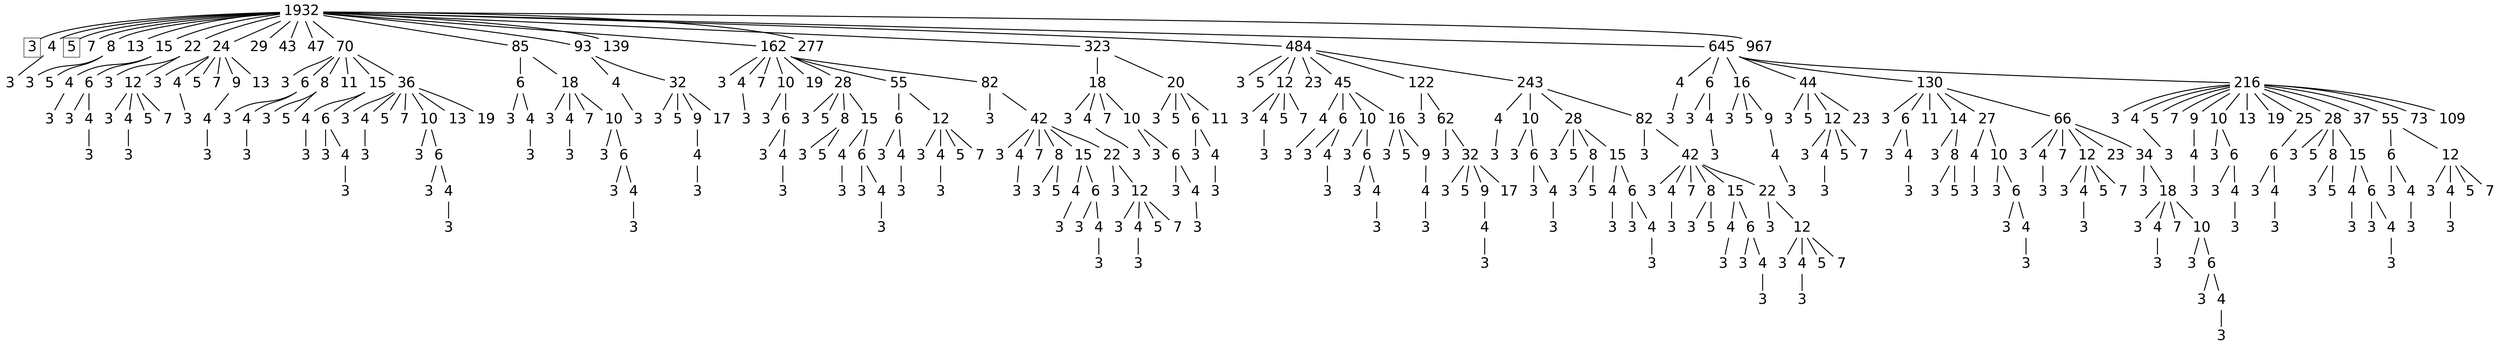 digraph graph_name {
 graph[nodesep = 0.1];
 edge[dir=none, style=bold];
 node[ fontname = "Helvetica", shape = plaintext, width = 0.25, height = 0.25, fontsize=30];
s1932;
s1932_3;
s1932_4;
s1932_4_3;
s1932_5;
s1932_7;
s1932_8;
s1932_8_3;
s1932_8_5;
s1932_13;
s1932_15;
s1932_15_4;
s1932_15_4_3;
s1932_15_6;
s1932_15_6_3;
s1932_15_6_4;
s1932_15_6_4_3;
s1932_22;
s1932_22_3;
s1932_22_12;
s1932_22_12_3;
s1932_22_12_4;
s1932_22_12_4_3;
s1932_22_12_5;
s1932_22_12_7;
s1932_24;
s1932_24_3;
s1932_24_4;
s1932_24_4_3;
s1932_24_5;
s1932_24_7;
s1932_24_9;
s1932_24_9_4;
s1932_24_9_4_3;
s1932_24_13;
s1932_29;
s1932_43;
s1932_47;
s1932_70;
s1932_70_3;
s1932_70_6;
s1932_70_6_3;
s1932_70_6_4;
s1932_70_6_4_3;
s1932_70_8;
s1932_70_8_3;
s1932_70_8_5;
s1932_70_11;
s1932_70_15;
s1932_70_15_4;
s1932_70_15_4_3;
s1932_70_15_6;
s1932_70_15_6_3;
s1932_70_15_6_4;
s1932_70_15_6_4_3;
s1932_70_36;
s1932_70_36_3;
s1932_70_36_4;
s1932_70_36_4_3;
s1932_70_36_5;
s1932_70_36_7;
s1932_70_36_10;
s1932_70_36_10_3;
s1932_70_36_10_6;
s1932_70_36_10_6_3;
s1932_70_36_10_6_4;
s1932_70_36_10_6_4_3;
s1932_70_36_13;
s1932_70_36_19;
s1932_85;
s1932_85_6;
s1932_85_6_3;
s1932_85_6_4;
s1932_85_6_4_3;
s1932_85_18;
s1932_85_18_3;
s1932_85_18_4;
s1932_85_18_4_3;
s1932_85_18_7;
s1932_85_18_10;
s1932_85_18_10_3;
s1932_85_18_10_6;
s1932_85_18_10_6_3;
s1932_85_18_10_6_4;
s1932_85_18_10_6_4_3;
s1932_93;
s1932_93_4;
s1932_93_4_3;
s1932_93_32;
s1932_93_32_3;
s1932_93_32_5;
s1932_93_32_9;
s1932_93_32_9_4;
s1932_93_32_9_4_3;
s1932_93_32_17;
s1932_139;
s1932_162;
s1932_162_3;
s1932_162_4;
s1932_162_4_3;
s1932_162_7;
s1932_162_10;
s1932_162_10_3;
s1932_162_10_6;
s1932_162_10_6_3;
s1932_162_10_6_4;
s1932_162_10_6_4_3;
s1932_162_19;
s1932_162_28;
s1932_162_28_3;
s1932_162_28_5;
s1932_162_28_8;
s1932_162_28_8_3;
s1932_162_28_8_5;
s1932_162_28_15;
s1932_162_28_15_4;
s1932_162_28_15_4_3;
s1932_162_28_15_6;
s1932_162_28_15_6_3;
s1932_162_28_15_6_4;
s1932_162_28_15_6_4_3;
s1932_162_55;
s1932_162_55_6;
s1932_162_55_6_3;
s1932_162_55_6_4;
s1932_162_55_6_4_3;
s1932_162_55_12;
s1932_162_55_12_3;
s1932_162_55_12_4;
s1932_162_55_12_4_3;
s1932_162_55_12_5;
s1932_162_55_12_7;
s1932_162_82;
s1932_162_82_3;
s1932_162_82_42;
s1932_162_82_42_3;
s1932_162_82_42_4;
s1932_162_82_42_4_3;
s1932_162_82_42_7;
s1932_162_82_42_8;
s1932_162_82_42_8_3;
s1932_162_82_42_8_5;
s1932_162_82_42_15;
s1932_162_82_42_15_4;
s1932_162_82_42_15_4_3;
s1932_162_82_42_15_6;
s1932_162_82_42_15_6_3;
s1932_162_82_42_15_6_4;
s1932_162_82_42_15_6_4_3;
s1932_162_82_42_22;
s1932_162_82_42_22_3;
s1932_162_82_42_22_12;
s1932_162_82_42_22_12_3;
s1932_162_82_42_22_12_4;
s1932_162_82_42_22_12_4_3;
s1932_162_82_42_22_12_5;
s1932_162_82_42_22_12_7;
s1932_277;
s1932_323;
s1932_323_18;
s1932_323_18_3;
s1932_323_18_4;
s1932_323_18_4_3;
s1932_323_18_7;
s1932_323_18_10;
s1932_323_18_10_3;
s1932_323_18_10_6;
s1932_323_18_10_6_3;
s1932_323_18_10_6_4;
s1932_323_18_10_6_4_3;
s1932_323_20;
s1932_323_20_3;
s1932_323_20_5;
s1932_323_20_6;
s1932_323_20_6_3;
s1932_323_20_6_4;
s1932_323_20_6_4_3;
s1932_323_20_11;
s1932_484;
s1932_484_3;
s1932_484_5;
s1932_484_12;
s1932_484_12_3;
s1932_484_12_4;
s1932_484_12_4_3;
s1932_484_12_5;
s1932_484_12_7;
s1932_484_23;
s1932_484_45;
s1932_484_45_4;
s1932_484_45_4_3;
s1932_484_45_6;
s1932_484_45_6_3;
s1932_484_45_6_4;
s1932_484_45_6_4_3;
s1932_484_45_10;
s1932_484_45_10_3;
s1932_484_45_10_6;
s1932_484_45_10_6_3;
s1932_484_45_10_6_4;
s1932_484_45_10_6_4_3;
s1932_484_45_16;
s1932_484_45_16_3;
s1932_484_45_16_5;
s1932_484_45_16_9;
s1932_484_45_16_9_4;
s1932_484_45_16_9_4_3;
s1932_484_122;
s1932_484_122_3;
s1932_484_122_62;
s1932_484_122_62_3;
s1932_484_122_62_32;
s1932_484_122_62_32_3;
s1932_484_122_62_32_5;
s1932_484_122_62_32_9;
s1932_484_122_62_32_9_4;
s1932_484_122_62_32_9_4_3;
s1932_484_122_62_32_17;
s1932_484_243;
s1932_484_243_4;
s1932_484_243_4_3;
s1932_484_243_10;
s1932_484_243_10_3;
s1932_484_243_10_6;
s1932_484_243_10_6_3;
s1932_484_243_10_6_4;
s1932_484_243_10_6_4_3;
s1932_484_243_28;
s1932_484_243_28_3;
s1932_484_243_28_5;
s1932_484_243_28_8;
s1932_484_243_28_8_3;
s1932_484_243_28_8_5;
s1932_484_243_28_15;
s1932_484_243_28_15_4;
s1932_484_243_28_15_4_3;
s1932_484_243_28_15_6;
s1932_484_243_28_15_6_3;
s1932_484_243_28_15_6_4;
s1932_484_243_28_15_6_4_3;
s1932_484_243_82;
s1932_484_243_82_3;
s1932_484_243_82_42;
s1932_484_243_82_42_3;
s1932_484_243_82_42_4;
s1932_484_243_82_42_4_3;
s1932_484_243_82_42_7;
s1932_484_243_82_42_8;
s1932_484_243_82_42_8_3;
s1932_484_243_82_42_8_5;
s1932_484_243_82_42_15;
s1932_484_243_82_42_15_4;
s1932_484_243_82_42_15_4_3;
s1932_484_243_82_42_15_6;
s1932_484_243_82_42_15_6_3;
s1932_484_243_82_42_15_6_4;
s1932_484_243_82_42_15_6_4_3;
s1932_484_243_82_42_22;
s1932_484_243_82_42_22_3;
s1932_484_243_82_42_22_12;
s1932_484_243_82_42_22_12_3;
s1932_484_243_82_42_22_12_4;
s1932_484_243_82_42_22_12_4_3;
s1932_484_243_82_42_22_12_5;
s1932_484_243_82_42_22_12_7;
s1932_645;
s1932_645_4;
s1932_645_4_3;
s1932_645_6;
s1932_645_6_3;
s1932_645_6_4;
s1932_645_6_4_3;
s1932_645_16;
s1932_645_16_3;
s1932_645_16_5;
s1932_645_16_9;
s1932_645_16_9_4;
s1932_645_16_9_4_3;
s1932_645_44;
s1932_645_44_3;
s1932_645_44_5;
s1932_645_44_12;
s1932_645_44_12_3;
s1932_645_44_12_4;
s1932_645_44_12_4_3;
s1932_645_44_12_5;
s1932_645_44_12_7;
s1932_645_44_23;
s1932_645_130;
s1932_645_130_3;
s1932_645_130_6;
s1932_645_130_6_3;
s1932_645_130_6_4;
s1932_645_130_6_4_3;
s1932_645_130_11;
s1932_645_130_14;
s1932_645_130_14_3;
s1932_645_130_14_8;
s1932_645_130_14_8_3;
s1932_645_130_14_8_5;
s1932_645_130_27;
s1932_645_130_27_4;
s1932_645_130_27_4_3;
s1932_645_130_27_10;
s1932_645_130_27_10_3;
s1932_645_130_27_10_6;
s1932_645_130_27_10_6_3;
s1932_645_130_27_10_6_4;
s1932_645_130_27_10_6_4_3;
s1932_645_130_66;
s1932_645_130_66_3;
s1932_645_130_66_4;
s1932_645_130_66_4_3;
s1932_645_130_66_7;
s1932_645_130_66_12;
s1932_645_130_66_12_3;
s1932_645_130_66_12_4;
s1932_645_130_66_12_4_3;
s1932_645_130_66_12_5;
s1932_645_130_66_12_7;
s1932_645_130_66_23;
s1932_645_130_66_34;
s1932_645_130_66_34_3;
s1932_645_130_66_34_18;
s1932_645_130_66_34_18_3;
s1932_645_130_66_34_18_4;
s1932_645_130_66_34_18_4_3;
s1932_645_130_66_34_18_7;
s1932_645_130_66_34_18_10;
s1932_645_130_66_34_18_10_3;
s1932_645_130_66_34_18_10_6;
s1932_645_130_66_34_18_10_6_3;
s1932_645_130_66_34_18_10_6_4;
s1932_645_130_66_34_18_10_6_4_3;
s1932_645_216;
s1932_645_216_3;
s1932_645_216_4;
s1932_645_216_4_3;
s1932_645_216_5;
s1932_645_216_7;
s1932_645_216_9;
s1932_645_216_9_4;
s1932_645_216_9_4_3;
s1932_645_216_10;
s1932_645_216_10_3;
s1932_645_216_10_6;
s1932_645_216_10_6_3;
s1932_645_216_10_6_4;
s1932_645_216_10_6_4_3;
s1932_645_216_13;
s1932_645_216_19;
s1932_645_216_25;
s1932_645_216_25_6;
s1932_645_216_25_6_3;
s1932_645_216_25_6_4;
s1932_645_216_25_6_4_3;
s1932_645_216_28;
s1932_645_216_28_3;
s1932_645_216_28_5;
s1932_645_216_28_8;
s1932_645_216_28_8_3;
s1932_645_216_28_8_5;
s1932_645_216_28_15;
s1932_645_216_28_15_4;
s1932_645_216_28_15_4_3;
s1932_645_216_28_15_6;
s1932_645_216_28_15_6_3;
s1932_645_216_28_15_6_4;
s1932_645_216_28_15_6_4_3;
s1932_645_216_37;
s1932_645_216_55;
s1932_645_216_55_6;
s1932_645_216_55_6_3;
s1932_645_216_55_6_4;
s1932_645_216_55_6_4_3;
s1932_645_216_55_12;
s1932_645_216_55_12_3;
s1932_645_216_55_12_4;
s1932_645_216_55_12_4_3;
s1932_645_216_55_12_5;
s1932_645_216_55_12_7;
s1932_645_216_73;
s1932_645_216_109;
s1932_967;
s1932[label="1932" ];
s1932->s1932_3;
s1932_3[label="3" ;shape=box];
s1932->s1932_4;
s1932_4[label="4" ];
s1932_4->s1932_4_3;
s1932_4_3[label="3" ];
s1932->s1932_5;
s1932_5[label="5" ;shape=box];
s1932->s1932_7;
s1932_7[label="7" ];
s1932->s1932_8;
s1932_8[label="8" ];
s1932_8->s1932_8_3;
s1932_8_3[label="3" ];
s1932_8->s1932_8_5;
s1932_8_5[label="5" ];
s1932->s1932_13;
s1932_13[label="13" ];
s1932->s1932_15;
s1932_15[label="15" ];
s1932_15->s1932_15_4;
s1932_15_4[label="4" ];
s1932_15_4->s1932_15_4_3;
s1932_15_4_3[label="3" ];
s1932_15->s1932_15_6;
s1932_15_6[label="6" ];
s1932_15_6->s1932_15_6_3;
s1932_15_6_3[label="3" ];
s1932_15_6->s1932_15_6_4;
s1932_15_6_4[label="4" ];
s1932_15_6_4->s1932_15_6_4_3;
s1932_15_6_4_3[label="3" ];
s1932->s1932_22;
s1932_22[label="22" ];
s1932_22->s1932_22_3;
s1932_22_3[label="3" ];
s1932_22->s1932_22_12;
s1932_22_12[label="12" ];
s1932_22_12->s1932_22_12_3;
s1932_22_12_3[label="3" ];
s1932_22_12->s1932_22_12_4;
s1932_22_12_4[label="4" ];
s1932_22_12_4->s1932_22_12_4_3;
s1932_22_12_4_3[label="3" ];
s1932_22_12->s1932_22_12_5;
s1932_22_12_5[label="5" ];
s1932_22_12->s1932_22_12_7;
s1932_22_12_7[label="7" ];
s1932->s1932_24;
s1932_24[label="24" ];
s1932_24->s1932_24_3;
s1932_24_3[label="3" ];
s1932_24->s1932_24_4;
s1932_24_4[label="4" ];
s1932_24_4->s1932_24_4_3;
s1932_24_4_3[label="3" ];
s1932_24->s1932_24_5;
s1932_24_5[label="5" ];
s1932_24->s1932_24_7;
s1932_24_7[label="7" ];
s1932_24->s1932_24_9;
s1932_24_9[label="9" ];
s1932_24_9->s1932_24_9_4;
s1932_24_9_4[label="4" ];
s1932_24_9_4->s1932_24_9_4_3;
s1932_24_9_4_3[label="3" ];
s1932_24->s1932_24_13;
s1932_24_13[label="13" ];
s1932->s1932_29;
s1932_29[label="29" ];
s1932->s1932_43;
s1932_43[label="43" ];
s1932->s1932_47;
s1932_47[label="47" ];
s1932->s1932_70;
s1932_70[label="70" ];
s1932_70->s1932_70_3;
s1932_70_3[label="3" ];
s1932_70->s1932_70_6;
s1932_70_6[label="6" ];
s1932_70_6->s1932_70_6_3;
s1932_70_6_3[label="3" ];
s1932_70_6->s1932_70_6_4;
s1932_70_6_4[label="4" ];
s1932_70_6_4->s1932_70_6_4_3;
s1932_70_6_4_3[label="3" ];
s1932_70->s1932_70_8;
s1932_70_8[label="8" ];
s1932_70_8->s1932_70_8_3;
s1932_70_8_3[label="3" ];
s1932_70_8->s1932_70_8_5;
s1932_70_8_5[label="5" ];
s1932_70->s1932_70_11;
s1932_70_11[label="11" ];
s1932_70->s1932_70_15;
s1932_70_15[label="15" ];
s1932_70_15->s1932_70_15_4;
s1932_70_15_4[label="4" ];
s1932_70_15_4->s1932_70_15_4_3;
s1932_70_15_4_3[label="3" ];
s1932_70_15->s1932_70_15_6;
s1932_70_15_6[label="6" ];
s1932_70_15_6->s1932_70_15_6_3;
s1932_70_15_6_3[label="3" ];
s1932_70_15_6->s1932_70_15_6_4;
s1932_70_15_6_4[label="4" ];
s1932_70_15_6_4->s1932_70_15_6_4_3;
s1932_70_15_6_4_3[label="3" ];
s1932_70->s1932_70_36;
s1932_70_36[label="36" ];
s1932_70_36->s1932_70_36_3;
s1932_70_36_3[label="3" ];
s1932_70_36->s1932_70_36_4;
s1932_70_36_4[label="4" ];
s1932_70_36_4->s1932_70_36_4_3;
s1932_70_36_4_3[label="3" ];
s1932_70_36->s1932_70_36_5;
s1932_70_36_5[label="5" ];
s1932_70_36->s1932_70_36_7;
s1932_70_36_7[label="7" ];
s1932_70_36->s1932_70_36_10;
s1932_70_36_10[label="10" ];
s1932_70_36_10->s1932_70_36_10_3;
s1932_70_36_10_3[label="3" ];
s1932_70_36_10->s1932_70_36_10_6;
s1932_70_36_10_6[label="6" ];
s1932_70_36_10_6->s1932_70_36_10_6_3;
s1932_70_36_10_6_3[label="3" ];
s1932_70_36_10_6->s1932_70_36_10_6_4;
s1932_70_36_10_6_4[label="4" ];
s1932_70_36_10_6_4->s1932_70_36_10_6_4_3;
s1932_70_36_10_6_4_3[label="3" ];
s1932_70_36->s1932_70_36_13;
s1932_70_36_13[label="13" ];
s1932_70_36->s1932_70_36_19;
s1932_70_36_19[label="19" ];
s1932->s1932_85;
s1932_85[label="85" ];
s1932_85->s1932_85_6;
s1932_85_6[label="6" ];
s1932_85_6->s1932_85_6_3;
s1932_85_6_3[label="3" ];
s1932_85_6->s1932_85_6_4;
s1932_85_6_4[label="4" ];
s1932_85_6_4->s1932_85_6_4_3;
s1932_85_6_4_3[label="3" ];
s1932_85->s1932_85_18;
s1932_85_18[label="18" ];
s1932_85_18->s1932_85_18_3;
s1932_85_18_3[label="3" ];
s1932_85_18->s1932_85_18_4;
s1932_85_18_4[label="4" ];
s1932_85_18_4->s1932_85_18_4_3;
s1932_85_18_4_3[label="3" ];
s1932_85_18->s1932_85_18_7;
s1932_85_18_7[label="7" ];
s1932_85_18->s1932_85_18_10;
s1932_85_18_10[label="10" ];
s1932_85_18_10->s1932_85_18_10_3;
s1932_85_18_10_3[label="3" ];
s1932_85_18_10->s1932_85_18_10_6;
s1932_85_18_10_6[label="6" ];
s1932_85_18_10_6->s1932_85_18_10_6_3;
s1932_85_18_10_6_3[label="3" ];
s1932_85_18_10_6->s1932_85_18_10_6_4;
s1932_85_18_10_6_4[label="4" ];
s1932_85_18_10_6_4->s1932_85_18_10_6_4_3;
s1932_85_18_10_6_4_3[label="3" ];
s1932->s1932_93;
s1932_93[label="93" ];
s1932_93->s1932_93_4;
s1932_93_4[label="4" ];
s1932_93_4->s1932_93_4_3;
s1932_93_4_3[label="3" ];
s1932_93->s1932_93_32;
s1932_93_32[label="32" ];
s1932_93_32->s1932_93_32_3;
s1932_93_32_3[label="3" ];
s1932_93_32->s1932_93_32_5;
s1932_93_32_5[label="5" ];
s1932_93_32->s1932_93_32_9;
s1932_93_32_9[label="9" ];
s1932_93_32_9->s1932_93_32_9_4;
s1932_93_32_9_4[label="4" ];
s1932_93_32_9_4->s1932_93_32_9_4_3;
s1932_93_32_9_4_3[label="3" ];
s1932_93_32->s1932_93_32_17;
s1932_93_32_17[label="17" ];
s1932->s1932_139;
s1932_139[label="139" ];
s1932->s1932_162;
s1932_162[label="162" ];
s1932_162->s1932_162_3;
s1932_162_3[label="3" ];
s1932_162->s1932_162_4;
s1932_162_4[label="4" ];
s1932_162_4->s1932_162_4_3;
s1932_162_4_3[label="3" ];
s1932_162->s1932_162_7;
s1932_162_7[label="7" ];
s1932_162->s1932_162_10;
s1932_162_10[label="10" ];
s1932_162_10->s1932_162_10_3;
s1932_162_10_3[label="3" ];
s1932_162_10->s1932_162_10_6;
s1932_162_10_6[label="6" ];
s1932_162_10_6->s1932_162_10_6_3;
s1932_162_10_6_3[label="3" ];
s1932_162_10_6->s1932_162_10_6_4;
s1932_162_10_6_4[label="4" ];
s1932_162_10_6_4->s1932_162_10_6_4_3;
s1932_162_10_6_4_3[label="3" ];
s1932_162->s1932_162_19;
s1932_162_19[label="19" ];
s1932_162->s1932_162_28;
s1932_162_28[label="28" ];
s1932_162_28->s1932_162_28_3;
s1932_162_28_3[label="3" ];
s1932_162_28->s1932_162_28_5;
s1932_162_28_5[label="5" ];
s1932_162_28->s1932_162_28_8;
s1932_162_28_8[label="8" ];
s1932_162_28_8->s1932_162_28_8_3;
s1932_162_28_8_3[label="3" ];
s1932_162_28_8->s1932_162_28_8_5;
s1932_162_28_8_5[label="5" ];
s1932_162_28->s1932_162_28_15;
s1932_162_28_15[label="15" ];
s1932_162_28_15->s1932_162_28_15_4;
s1932_162_28_15_4[label="4" ];
s1932_162_28_15_4->s1932_162_28_15_4_3;
s1932_162_28_15_4_3[label="3" ];
s1932_162_28_15->s1932_162_28_15_6;
s1932_162_28_15_6[label="6" ];
s1932_162_28_15_6->s1932_162_28_15_6_3;
s1932_162_28_15_6_3[label="3" ];
s1932_162_28_15_6->s1932_162_28_15_6_4;
s1932_162_28_15_6_4[label="4" ];
s1932_162_28_15_6_4->s1932_162_28_15_6_4_3;
s1932_162_28_15_6_4_3[label="3" ];
s1932_162->s1932_162_55;
s1932_162_55[label="55" ];
s1932_162_55->s1932_162_55_6;
s1932_162_55_6[label="6" ];
s1932_162_55_6->s1932_162_55_6_3;
s1932_162_55_6_3[label="3" ];
s1932_162_55_6->s1932_162_55_6_4;
s1932_162_55_6_4[label="4" ];
s1932_162_55_6_4->s1932_162_55_6_4_3;
s1932_162_55_6_4_3[label="3" ];
s1932_162_55->s1932_162_55_12;
s1932_162_55_12[label="12" ];
s1932_162_55_12->s1932_162_55_12_3;
s1932_162_55_12_3[label="3" ];
s1932_162_55_12->s1932_162_55_12_4;
s1932_162_55_12_4[label="4" ];
s1932_162_55_12_4->s1932_162_55_12_4_3;
s1932_162_55_12_4_3[label="3" ];
s1932_162_55_12->s1932_162_55_12_5;
s1932_162_55_12_5[label="5" ];
s1932_162_55_12->s1932_162_55_12_7;
s1932_162_55_12_7[label="7" ];
s1932_162->s1932_162_82;
s1932_162_82[label="82" ];
s1932_162_82->s1932_162_82_3;
s1932_162_82_3[label="3" ];
s1932_162_82->s1932_162_82_42;
s1932_162_82_42[label="42" ];
s1932_162_82_42->s1932_162_82_42_3;
s1932_162_82_42_3[label="3" ];
s1932_162_82_42->s1932_162_82_42_4;
s1932_162_82_42_4[label="4" ];
s1932_162_82_42_4->s1932_162_82_42_4_3;
s1932_162_82_42_4_3[label="3" ];
s1932_162_82_42->s1932_162_82_42_7;
s1932_162_82_42_7[label="7" ];
s1932_162_82_42->s1932_162_82_42_8;
s1932_162_82_42_8[label="8" ];
s1932_162_82_42_8->s1932_162_82_42_8_3;
s1932_162_82_42_8_3[label="3" ];
s1932_162_82_42_8->s1932_162_82_42_8_5;
s1932_162_82_42_8_5[label="5" ];
s1932_162_82_42->s1932_162_82_42_15;
s1932_162_82_42_15[label="15" ];
s1932_162_82_42_15->s1932_162_82_42_15_4;
s1932_162_82_42_15_4[label="4" ];
s1932_162_82_42_15_4->s1932_162_82_42_15_4_3;
s1932_162_82_42_15_4_3[label="3" ];
s1932_162_82_42_15->s1932_162_82_42_15_6;
s1932_162_82_42_15_6[label="6" ];
s1932_162_82_42_15_6->s1932_162_82_42_15_6_3;
s1932_162_82_42_15_6_3[label="3" ];
s1932_162_82_42_15_6->s1932_162_82_42_15_6_4;
s1932_162_82_42_15_6_4[label="4" ];
s1932_162_82_42_15_6_4->s1932_162_82_42_15_6_4_3;
s1932_162_82_42_15_6_4_3[label="3" ];
s1932_162_82_42->s1932_162_82_42_22;
s1932_162_82_42_22[label="22" ];
s1932_162_82_42_22->s1932_162_82_42_22_3;
s1932_162_82_42_22_3[label="3" ];
s1932_162_82_42_22->s1932_162_82_42_22_12;
s1932_162_82_42_22_12[label="12" ];
s1932_162_82_42_22_12->s1932_162_82_42_22_12_3;
s1932_162_82_42_22_12_3[label="3" ];
s1932_162_82_42_22_12->s1932_162_82_42_22_12_4;
s1932_162_82_42_22_12_4[label="4" ];
s1932_162_82_42_22_12_4->s1932_162_82_42_22_12_4_3;
s1932_162_82_42_22_12_4_3[label="3" ];
s1932_162_82_42_22_12->s1932_162_82_42_22_12_5;
s1932_162_82_42_22_12_5[label="5" ];
s1932_162_82_42_22_12->s1932_162_82_42_22_12_7;
s1932_162_82_42_22_12_7[label="7" ];
s1932->s1932_277;
s1932_277[label="277" ];
s1932->s1932_323;
s1932_323[label="323" ];
s1932_323->s1932_323_18;
s1932_323_18[label="18" ];
s1932_323_18->s1932_323_18_3;
s1932_323_18_3[label="3" ];
s1932_323_18->s1932_323_18_4;
s1932_323_18_4[label="4" ];
s1932_323_18_4->s1932_323_18_4_3;
s1932_323_18_4_3[label="3" ];
s1932_323_18->s1932_323_18_7;
s1932_323_18_7[label="7" ];
s1932_323_18->s1932_323_18_10;
s1932_323_18_10[label="10" ];
s1932_323_18_10->s1932_323_18_10_3;
s1932_323_18_10_3[label="3" ];
s1932_323_18_10->s1932_323_18_10_6;
s1932_323_18_10_6[label="6" ];
s1932_323_18_10_6->s1932_323_18_10_6_3;
s1932_323_18_10_6_3[label="3" ];
s1932_323_18_10_6->s1932_323_18_10_6_4;
s1932_323_18_10_6_4[label="4" ];
s1932_323_18_10_6_4->s1932_323_18_10_6_4_3;
s1932_323_18_10_6_4_3[label="3" ];
s1932_323->s1932_323_20;
s1932_323_20[label="20" ];
s1932_323_20->s1932_323_20_3;
s1932_323_20_3[label="3" ];
s1932_323_20->s1932_323_20_5;
s1932_323_20_5[label="5" ];
s1932_323_20->s1932_323_20_6;
s1932_323_20_6[label="6" ];
s1932_323_20_6->s1932_323_20_6_3;
s1932_323_20_6_3[label="3" ];
s1932_323_20_6->s1932_323_20_6_4;
s1932_323_20_6_4[label="4" ];
s1932_323_20_6_4->s1932_323_20_6_4_3;
s1932_323_20_6_4_3[label="3" ];
s1932_323_20->s1932_323_20_11;
s1932_323_20_11[label="11" ];
s1932->s1932_484;
s1932_484[label="484" ];
s1932_484->s1932_484_3;
s1932_484_3[label="3" ];
s1932_484->s1932_484_5;
s1932_484_5[label="5" ];
s1932_484->s1932_484_12;
s1932_484_12[label="12" ];
s1932_484_12->s1932_484_12_3;
s1932_484_12_3[label="3" ];
s1932_484_12->s1932_484_12_4;
s1932_484_12_4[label="4" ];
s1932_484_12_4->s1932_484_12_4_3;
s1932_484_12_4_3[label="3" ];
s1932_484_12->s1932_484_12_5;
s1932_484_12_5[label="5" ];
s1932_484_12->s1932_484_12_7;
s1932_484_12_7[label="7" ];
s1932_484->s1932_484_23;
s1932_484_23[label="23" ];
s1932_484->s1932_484_45;
s1932_484_45[label="45" ];
s1932_484_45->s1932_484_45_4;
s1932_484_45_4[label="4" ];
s1932_484_45_4->s1932_484_45_4_3;
s1932_484_45_4_3[label="3" ];
s1932_484_45->s1932_484_45_6;
s1932_484_45_6[label="6" ];
s1932_484_45_6->s1932_484_45_6_3;
s1932_484_45_6_3[label="3" ];
s1932_484_45_6->s1932_484_45_6_4;
s1932_484_45_6_4[label="4" ];
s1932_484_45_6_4->s1932_484_45_6_4_3;
s1932_484_45_6_4_3[label="3" ];
s1932_484_45->s1932_484_45_10;
s1932_484_45_10[label="10" ];
s1932_484_45_10->s1932_484_45_10_3;
s1932_484_45_10_3[label="3" ];
s1932_484_45_10->s1932_484_45_10_6;
s1932_484_45_10_6[label="6" ];
s1932_484_45_10_6->s1932_484_45_10_6_3;
s1932_484_45_10_6_3[label="3" ];
s1932_484_45_10_6->s1932_484_45_10_6_4;
s1932_484_45_10_6_4[label="4" ];
s1932_484_45_10_6_4->s1932_484_45_10_6_4_3;
s1932_484_45_10_6_4_3[label="3" ];
s1932_484_45->s1932_484_45_16;
s1932_484_45_16[label="16" ];
s1932_484_45_16->s1932_484_45_16_3;
s1932_484_45_16_3[label="3" ];
s1932_484_45_16->s1932_484_45_16_5;
s1932_484_45_16_5[label="5" ];
s1932_484_45_16->s1932_484_45_16_9;
s1932_484_45_16_9[label="9" ];
s1932_484_45_16_9->s1932_484_45_16_9_4;
s1932_484_45_16_9_4[label="4" ];
s1932_484_45_16_9_4->s1932_484_45_16_9_4_3;
s1932_484_45_16_9_4_3[label="3" ];
s1932_484->s1932_484_122;
s1932_484_122[label="122" ];
s1932_484_122->s1932_484_122_3;
s1932_484_122_3[label="3" ];
s1932_484_122->s1932_484_122_62;
s1932_484_122_62[label="62" ];
s1932_484_122_62->s1932_484_122_62_3;
s1932_484_122_62_3[label="3" ];
s1932_484_122_62->s1932_484_122_62_32;
s1932_484_122_62_32[label="32" ];
s1932_484_122_62_32->s1932_484_122_62_32_3;
s1932_484_122_62_32_3[label="3" ];
s1932_484_122_62_32->s1932_484_122_62_32_5;
s1932_484_122_62_32_5[label="5" ];
s1932_484_122_62_32->s1932_484_122_62_32_9;
s1932_484_122_62_32_9[label="9" ];
s1932_484_122_62_32_9->s1932_484_122_62_32_9_4;
s1932_484_122_62_32_9_4[label="4" ];
s1932_484_122_62_32_9_4->s1932_484_122_62_32_9_4_3;
s1932_484_122_62_32_9_4_3[label="3" ];
s1932_484_122_62_32->s1932_484_122_62_32_17;
s1932_484_122_62_32_17[label="17" ];
s1932_484->s1932_484_243;
s1932_484_243[label="243" ];
s1932_484_243->s1932_484_243_4;
s1932_484_243_4[label="4" ];
s1932_484_243_4->s1932_484_243_4_3;
s1932_484_243_4_3[label="3" ];
s1932_484_243->s1932_484_243_10;
s1932_484_243_10[label="10" ];
s1932_484_243_10->s1932_484_243_10_3;
s1932_484_243_10_3[label="3" ];
s1932_484_243_10->s1932_484_243_10_6;
s1932_484_243_10_6[label="6" ];
s1932_484_243_10_6->s1932_484_243_10_6_3;
s1932_484_243_10_6_3[label="3" ];
s1932_484_243_10_6->s1932_484_243_10_6_4;
s1932_484_243_10_6_4[label="4" ];
s1932_484_243_10_6_4->s1932_484_243_10_6_4_3;
s1932_484_243_10_6_4_3[label="3" ];
s1932_484_243->s1932_484_243_28;
s1932_484_243_28[label="28" ];
s1932_484_243_28->s1932_484_243_28_3;
s1932_484_243_28_3[label="3" ];
s1932_484_243_28->s1932_484_243_28_5;
s1932_484_243_28_5[label="5" ];
s1932_484_243_28->s1932_484_243_28_8;
s1932_484_243_28_8[label="8" ];
s1932_484_243_28_8->s1932_484_243_28_8_3;
s1932_484_243_28_8_3[label="3" ];
s1932_484_243_28_8->s1932_484_243_28_8_5;
s1932_484_243_28_8_5[label="5" ];
s1932_484_243_28->s1932_484_243_28_15;
s1932_484_243_28_15[label="15" ];
s1932_484_243_28_15->s1932_484_243_28_15_4;
s1932_484_243_28_15_4[label="4" ];
s1932_484_243_28_15_4->s1932_484_243_28_15_4_3;
s1932_484_243_28_15_4_3[label="3" ];
s1932_484_243_28_15->s1932_484_243_28_15_6;
s1932_484_243_28_15_6[label="6" ];
s1932_484_243_28_15_6->s1932_484_243_28_15_6_3;
s1932_484_243_28_15_6_3[label="3" ];
s1932_484_243_28_15_6->s1932_484_243_28_15_6_4;
s1932_484_243_28_15_6_4[label="4" ];
s1932_484_243_28_15_6_4->s1932_484_243_28_15_6_4_3;
s1932_484_243_28_15_6_4_3[label="3" ];
s1932_484_243->s1932_484_243_82;
s1932_484_243_82[label="82" ];
s1932_484_243_82->s1932_484_243_82_3;
s1932_484_243_82_3[label="3" ];
s1932_484_243_82->s1932_484_243_82_42;
s1932_484_243_82_42[label="42" ];
s1932_484_243_82_42->s1932_484_243_82_42_3;
s1932_484_243_82_42_3[label="3" ];
s1932_484_243_82_42->s1932_484_243_82_42_4;
s1932_484_243_82_42_4[label="4" ];
s1932_484_243_82_42_4->s1932_484_243_82_42_4_3;
s1932_484_243_82_42_4_3[label="3" ];
s1932_484_243_82_42->s1932_484_243_82_42_7;
s1932_484_243_82_42_7[label="7" ];
s1932_484_243_82_42->s1932_484_243_82_42_8;
s1932_484_243_82_42_8[label="8" ];
s1932_484_243_82_42_8->s1932_484_243_82_42_8_3;
s1932_484_243_82_42_8_3[label="3" ];
s1932_484_243_82_42_8->s1932_484_243_82_42_8_5;
s1932_484_243_82_42_8_5[label="5" ];
s1932_484_243_82_42->s1932_484_243_82_42_15;
s1932_484_243_82_42_15[label="15" ];
s1932_484_243_82_42_15->s1932_484_243_82_42_15_4;
s1932_484_243_82_42_15_4[label="4" ];
s1932_484_243_82_42_15_4->s1932_484_243_82_42_15_4_3;
s1932_484_243_82_42_15_4_3[label="3" ];
s1932_484_243_82_42_15->s1932_484_243_82_42_15_6;
s1932_484_243_82_42_15_6[label="6" ];
s1932_484_243_82_42_15_6->s1932_484_243_82_42_15_6_3;
s1932_484_243_82_42_15_6_3[label="3" ];
s1932_484_243_82_42_15_6->s1932_484_243_82_42_15_6_4;
s1932_484_243_82_42_15_6_4[label="4" ];
s1932_484_243_82_42_15_6_4->s1932_484_243_82_42_15_6_4_3;
s1932_484_243_82_42_15_6_4_3[label="3" ];
s1932_484_243_82_42->s1932_484_243_82_42_22;
s1932_484_243_82_42_22[label="22" ];
s1932_484_243_82_42_22->s1932_484_243_82_42_22_3;
s1932_484_243_82_42_22_3[label="3" ];
s1932_484_243_82_42_22->s1932_484_243_82_42_22_12;
s1932_484_243_82_42_22_12[label="12" ];
s1932_484_243_82_42_22_12->s1932_484_243_82_42_22_12_3;
s1932_484_243_82_42_22_12_3[label="3" ];
s1932_484_243_82_42_22_12->s1932_484_243_82_42_22_12_4;
s1932_484_243_82_42_22_12_4[label="4" ];
s1932_484_243_82_42_22_12_4->s1932_484_243_82_42_22_12_4_3;
s1932_484_243_82_42_22_12_4_3[label="3" ];
s1932_484_243_82_42_22_12->s1932_484_243_82_42_22_12_5;
s1932_484_243_82_42_22_12_5[label="5" ];
s1932_484_243_82_42_22_12->s1932_484_243_82_42_22_12_7;
s1932_484_243_82_42_22_12_7[label="7" ];
s1932->s1932_645;
s1932_645[label="645" ];
s1932_645->s1932_645_4;
s1932_645_4[label="4" ];
s1932_645_4->s1932_645_4_3;
s1932_645_4_3[label="3" ];
s1932_645->s1932_645_6;
s1932_645_6[label="6" ];
s1932_645_6->s1932_645_6_3;
s1932_645_6_3[label="3" ];
s1932_645_6->s1932_645_6_4;
s1932_645_6_4[label="4" ];
s1932_645_6_4->s1932_645_6_4_3;
s1932_645_6_4_3[label="3" ];
s1932_645->s1932_645_16;
s1932_645_16[label="16" ];
s1932_645_16->s1932_645_16_3;
s1932_645_16_3[label="3" ];
s1932_645_16->s1932_645_16_5;
s1932_645_16_5[label="5" ];
s1932_645_16->s1932_645_16_9;
s1932_645_16_9[label="9" ];
s1932_645_16_9->s1932_645_16_9_4;
s1932_645_16_9_4[label="4" ];
s1932_645_16_9_4->s1932_645_16_9_4_3;
s1932_645_16_9_4_3[label="3" ];
s1932_645->s1932_645_44;
s1932_645_44[label="44" ];
s1932_645_44->s1932_645_44_3;
s1932_645_44_3[label="3" ];
s1932_645_44->s1932_645_44_5;
s1932_645_44_5[label="5" ];
s1932_645_44->s1932_645_44_12;
s1932_645_44_12[label="12" ];
s1932_645_44_12->s1932_645_44_12_3;
s1932_645_44_12_3[label="3" ];
s1932_645_44_12->s1932_645_44_12_4;
s1932_645_44_12_4[label="4" ];
s1932_645_44_12_4->s1932_645_44_12_4_3;
s1932_645_44_12_4_3[label="3" ];
s1932_645_44_12->s1932_645_44_12_5;
s1932_645_44_12_5[label="5" ];
s1932_645_44_12->s1932_645_44_12_7;
s1932_645_44_12_7[label="7" ];
s1932_645_44->s1932_645_44_23;
s1932_645_44_23[label="23" ];
s1932_645->s1932_645_130;
s1932_645_130[label="130" ];
s1932_645_130->s1932_645_130_3;
s1932_645_130_3[label="3" ];
s1932_645_130->s1932_645_130_6;
s1932_645_130_6[label="6" ];
s1932_645_130_6->s1932_645_130_6_3;
s1932_645_130_6_3[label="3" ];
s1932_645_130_6->s1932_645_130_6_4;
s1932_645_130_6_4[label="4" ];
s1932_645_130_6_4->s1932_645_130_6_4_3;
s1932_645_130_6_4_3[label="3" ];
s1932_645_130->s1932_645_130_11;
s1932_645_130_11[label="11" ];
s1932_645_130->s1932_645_130_14;
s1932_645_130_14[label="14" ];
s1932_645_130_14->s1932_645_130_14_3;
s1932_645_130_14_3[label="3" ];
s1932_645_130_14->s1932_645_130_14_8;
s1932_645_130_14_8[label="8" ];
s1932_645_130_14_8->s1932_645_130_14_8_3;
s1932_645_130_14_8_3[label="3" ];
s1932_645_130_14_8->s1932_645_130_14_8_5;
s1932_645_130_14_8_5[label="5" ];
s1932_645_130->s1932_645_130_27;
s1932_645_130_27[label="27" ];
s1932_645_130_27->s1932_645_130_27_4;
s1932_645_130_27_4[label="4" ];
s1932_645_130_27_4->s1932_645_130_27_4_3;
s1932_645_130_27_4_3[label="3" ];
s1932_645_130_27->s1932_645_130_27_10;
s1932_645_130_27_10[label="10" ];
s1932_645_130_27_10->s1932_645_130_27_10_3;
s1932_645_130_27_10_3[label="3" ];
s1932_645_130_27_10->s1932_645_130_27_10_6;
s1932_645_130_27_10_6[label="6" ];
s1932_645_130_27_10_6->s1932_645_130_27_10_6_3;
s1932_645_130_27_10_6_3[label="3" ];
s1932_645_130_27_10_6->s1932_645_130_27_10_6_4;
s1932_645_130_27_10_6_4[label="4" ];
s1932_645_130_27_10_6_4->s1932_645_130_27_10_6_4_3;
s1932_645_130_27_10_6_4_3[label="3" ];
s1932_645_130->s1932_645_130_66;
s1932_645_130_66[label="66" ];
s1932_645_130_66->s1932_645_130_66_3;
s1932_645_130_66_3[label="3" ];
s1932_645_130_66->s1932_645_130_66_4;
s1932_645_130_66_4[label="4" ];
s1932_645_130_66_4->s1932_645_130_66_4_3;
s1932_645_130_66_4_3[label="3" ];
s1932_645_130_66->s1932_645_130_66_7;
s1932_645_130_66_7[label="7" ];
s1932_645_130_66->s1932_645_130_66_12;
s1932_645_130_66_12[label="12" ];
s1932_645_130_66_12->s1932_645_130_66_12_3;
s1932_645_130_66_12_3[label="3" ];
s1932_645_130_66_12->s1932_645_130_66_12_4;
s1932_645_130_66_12_4[label="4" ];
s1932_645_130_66_12_4->s1932_645_130_66_12_4_3;
s1932_645_130_66_12_4_3[label="3" ];
s1932_645_130_66_12->s1932_645_130_66_12_5;
s1932_645_130_66_12_5[label="5" ];
s1932_645_130_66_12->s1932_645_130_66_12_7;
s1932_645_130_66_12_7[label="7" ];
s1932_645_130_66->s1932_645_130_66_23;
s1932_645_130_66_23[label="23" ];
s1932_645_130_66->s1932_645_130_66_34;
s1932_645_130_66_34[label="34" ];
s1932_645_130_66_34->s1932_645_130_66_34_3;
s1932_645_130_66_34_3[label="3" ];
s1932_645_130_66_34->s1932_645_130_66_34_18;
s1932_645_130_66_34_18[label="18" ];
s1932_645_130_66_34_18->s1932_645_130_66_34_18_3;
s1932_645_130_66_34_18_3[label="3" ];
s1932_645_130_66_34_18->s1932_645_130_66_34_18_4;
s1932_645_130_66_34_18_4[label="4" ];
s1932_645_130_66_34_18_4->s1932_645_130_66_34_18_4_3;
s1932_645_130_66_34_18_4_3[label="3" ];
s1932_645_130_66_34_18->s1932_645_130_66_34_18_7;
s1932_645_130_66_34_18_7[label="7" ];
s1932_645_130_66_34_18->s1932_645_130_66_34_18_10;
s1932_645_130_66_34_18_10[label="10" ];
s1932_645_130_66_34_18_10->s1932_645_130_66_34_18_10_3;
s1932_645_130_66_34_18_10_3[label="3" ];
s1932_645_130_66_34_18_10->s1932_645_130_66_34_18_10_6;
s1932_645_130_66_34_18_10_6[label="6" ];
s1932_645_130_66_34_18_10_6->s1932_645_130_66_34_18_10_6_3;
s1932_645_130_66_34_18_10_6_3[label="3" ];
s1932_645_130_66_34_18_10_6->s1932_645_130_66_34_18_10_6_4;
s1932_645_130_66_34_18_10_6_4[label="4" ];
s1932_645_130_66_34_18_10_6_4->s1932_645_130_66_34_18_10_6_4_3;
s1932_645_130_66_34_18_10_6_4_3[label="3" ];
s1932_645->s1932_645_216;
s1932_645_216[label="216" ];
s1932_645_216->s1932_645_216_3;
s1932_645_216_3[label="3" ];
s1932_645_216->s1932_645_216_4;
s1932_645_216_4[label="4" ];
s1932_645_216_4->s1932_645_216_4_3;
s1932_645_216_4_3[label="3" ];
s1932_645_216->s1932_645_216_5;
s1932_645_216_5[label="5" ];
s1932_645_216->s1932_645_216_7;
s1932_645_216_7[label="7" ];
s1932_645_216->s1932_645_216_9;
s1932_645_216_9[label="9" ];
s1932_645_216_9->s1932_645_216_9_4;
s1932_645_216_9_4[label="4" ];
s1932_645_216_9_4->s1932_645_216_9_4_3;
s1932_645_216_9_4_3[label="3" ];
s1932_645_216->s1932_645_216_10;
s1932_645_216_10[label="10" ];
s1932_645_216_10->s1932_645_216_10_3;
s1932_645_216_10_3[label="3" ];
s1932_645_216_10->s1932_645_216_10_6;
s1932_645_216_10_6[label="6" ];
s1932_645_216_10_6->s1932_645_216_10_6_3;
s1932_645_216_10_6_3[label="3" ];
s1932_645_216_10_6->s1932_645_216_10_6_4;
s1932_645_216_10_6_4[label="4" ];
s1932_645_216_10_6_4->s1932_645_216_10_6_4_3;
s1932_645_216_10_6_4_3[label="3" ];
s1932_645_216->s1932_645_216_13;
s1932_645_216_13[label="13" ];
s1932_645_216->s1932_645_216_19;
s1932_645_216_19[label="19" ];
s1932_645_216->s1932_645_216_25;
s1932_645_216_25[label="25" ];
s1932_645_216_25->s1932_645_216_25_6;
s1932_645_216_25_6[label="6" ];
s1932_645_216_25_6->s1932_645_216_25_6_3;
s1932_645_216_25_6_3[label="3" ];
s1932_645_216_25_6->s1932_645_216_25_6_4;
s1932_645_216_25_6_4[label="4" ];
s1932_645_216_25_6_4->s1932_645_216_25_6_4_3;
s1932_645_216_25_6_4_3[label="3" ];
s1932_645_216->s1932_645_216_28;
s1932_645_216_28[label="28" ];
s1932_645_216_28->s1932_645_216_28_3;
s1932_645_216_28_3[label="3" ];
s1932_645_216_28->s1932_645_216_28_5;
s1932_645_216_28_5[label="5" ];
s1932_645_216_28->s1932_645_216_28_8;
s1932_645_216_28_8[label="8" ];
s1932_645_216_28_8->s1932_645_216_28_8_3;
s1932_645_216_28_8_3[label="3" ];
s1932_645_216_28_8->s1932_645_216_28_8_5;
s1932_645_216_28_8_5[label="5" ];
s1932_645_216_28->s1932_645_216_28_15;
s1932_645_216_28_15[label="15" ];
s1932_645_216_28_15->s1932_645_216_28_15_4;
s1932_645_216_28_15_4[label="4" ];
s1932_645_216_28_15_4->s1932_645_216_28_15_4_3;
s1932_645_216_28_15_4_3[label="3" ];
s1932_645_216_28_15->s1932_645_216_28_15_6;
s1932_645_216_28_15_6[label="6" ];
s1932_645_216_28_15_6->s1932_645_216_28_15_6_3;
s1932_645_216_28_15_6_3[label="3" ];
s1932_645_216_28_15_6->s1932_645_216_28_15_6_4;
s1932_645_216_28_15_6_4[label="4" ];
s1932_645_216_28_15_6_4->s1932_645_216_28_15_6_4_3;
s1932_645_216_28_15_6_4_3[label="3" ];
s1932_645_216->s1932_645_216_37;
s1932_645_216_37[label="37" ];
s1932_645_216->s1932_645_216_55;
s1932_645_216_55[label="55" ];
s1932_645_216_55->s1932_645_216_55_6;
s1932_645_216_55_6[label="6" ];
s1932_645_216_55_6->s1932_645_216_55_6_3;
s1932_645_216_55_6_3[label="3" ];
s1932_645_216_55_6->s1932_645_216_55_6_4;
s1932_645_216_55_6_4[label="4" ];
s1932_645_216_55_6_4->s1932_645_216_55_6_4_3;
s1932_645_216_55_6_4_3[label="3" ];
s1932_645_216_55->s1932_645_216_55_12;
s1932_645_216_55_12[label="12" ];
s1932_645_216_55_12->s1932_645_216_55_12_3;
s1932_645_216_55_12_3[label="3" ];
s1932_645_216_55_12->s1932_645_216_55_12_4;
s1932_645_216_55_12_4[label="4" ];
s1932_645_216_55_12_4->s1932_645_216_55_12_4_3;
s1932_645_216_55_12_4_3[label="3" ];
s1932_645_216_55_12->s1932_645_216_55_12_5;
s1932_645_216_55_12_5[label="5" ];
s1932_645_216_55_12->s1932_645_216_55_12_7;
s1932_645_216_55_12_7[label="7" ];
s1932_645_216->s1932_645_216_73;
s1932_645_216_73[label="73" ];
s1932_645_216->s1932_645_216_109;
s1932_645_216_109[label="109" ];
s1932->s1932_967;
s1932_967[label="967" ];
}
